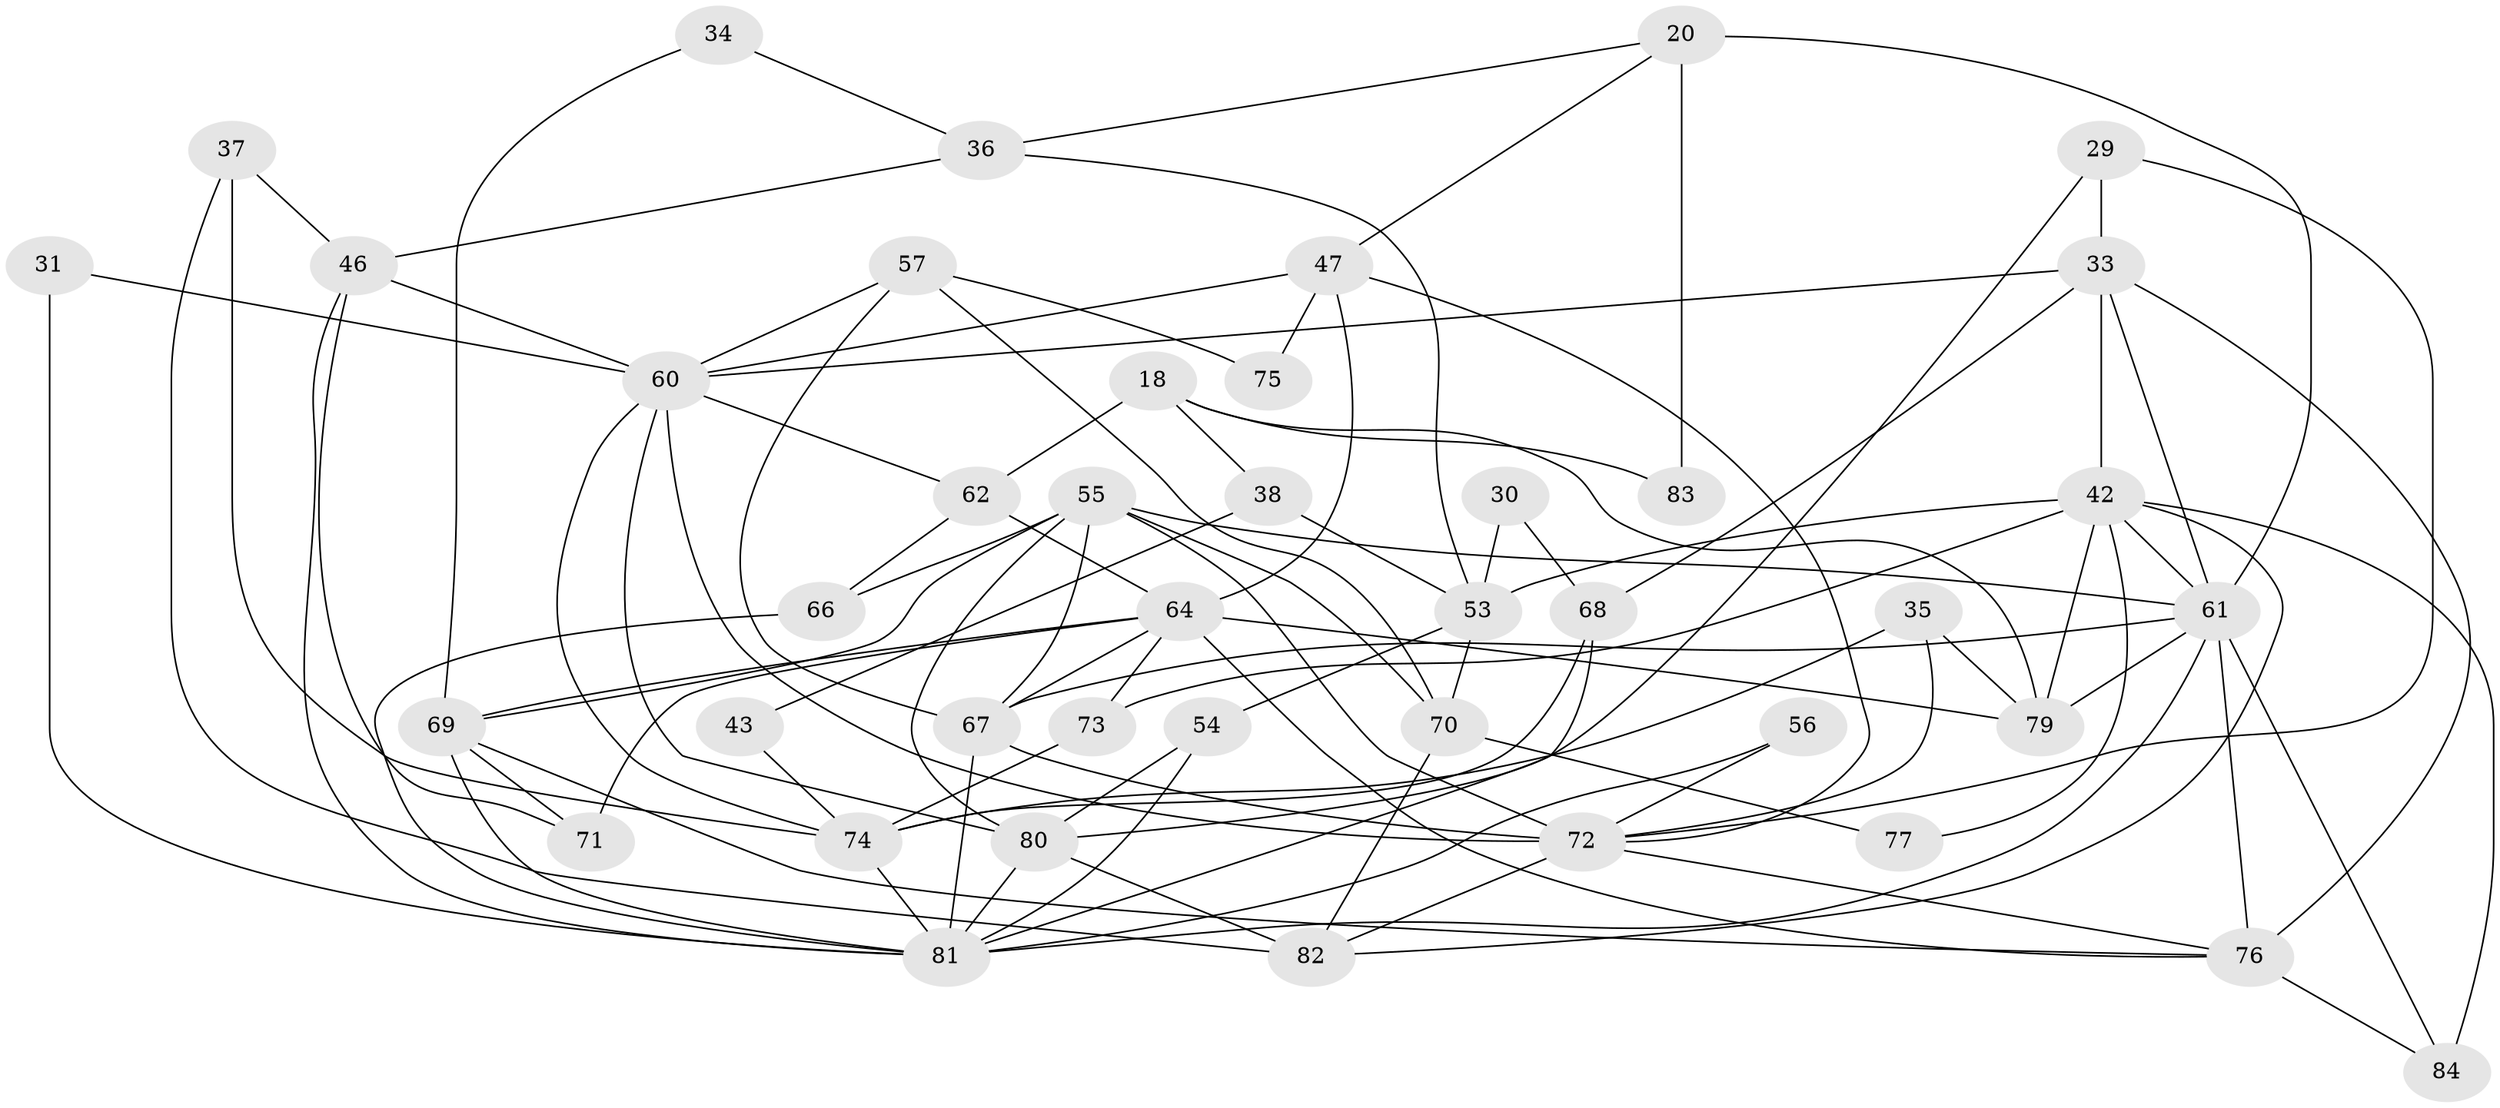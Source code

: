 // original degree distribution, {5: 0.15476190476190477, 3: 0.2857142857142857, 4: 0.27380952380952384, 6: 0.09523809523809523, 2: 0.13095238095238096, 7: 0.047619047619047616, 9: 0.011904761904761904}
// Generated by graph-tools (version 1.1) at 2025/49/03/09/25 04:49:52]
// undirected, 42 vertices, 98 edges
graph export_dot {
graph [start="1"]
  node [color=gray90,style=filled];
  18;
  20 [super="+16"];
  29;
  30;
  31;
  33 [super="+27"];
  34;
  35;
  36;
  37;
  38 [super="+11"];
  42 [super="+15+24"];
  43;
  46;
  47 [super="+21"];
  53 [super="+19"];
  54;
  55 [super="+52+10"];
  56;
  57;
  60 [super="+23+17"];
  61 [super="+49+32"];
  62 [super="+39+41"];
  64 [super="+12+59"];
  66;
  67 [super="+50"];
  68;
  69 [super="+40+51"];
  70 [super="+14"];
  71;
  72 [super="+4+63"];
  73 [super="+22"];
  74 [super="+44"];
  75;
  76 [super="+6"];
  77;
  79 [super="+13"];
  80 [super="+78"];
  81 [super="+58+45+65"];
  82 [super="+2"];
  83;
  84 [super="+26"];
  18 -- 79;
  18 -- 83;
  18 -- 62;
  18 -- 38;
  20 -- 36;
  20 -- 47;
  20 -- 83;
  20 -- 61 [weight=2];
  29 -- 33;
  29 -- 80;
  29 -- 72;
  30 -- 53 [weight=2];
  30 -- 68;
  31 -- 60;
  31 -- 81 [weight=2];
  33 -- 68;
  33 -- 76 [weight=2];
  33 -- 42 [weight=2];
  33 -- 60;
  33 -- 61;
  34 -- 36;
  34 -- 69;
  35 -- 72;
  35 -- 74 [weight=2];
  35 -- 79;
  36 -- 46;
  36 -- 53;
  37 -- 46;
  37 -- 82;
  37 -- 74;
  38 -- 53;
  38 -- 43;
  42 -- 53 [weight=2];
  42 -- 77;
  42 -- 79;
  42 -- 84 [weight=2];
  42 -- 61;
  42 -- 82;
  42 -- 73;
  43 -- 74 [weight=2];
  46 -- 71;
  46 -- 60;
  46 -- 81;
  47 -- 64 [weight=2];
  47 -- 72;
  47 -- 75;
  47 -- 60;
  53 -- 54 [weight=2];
  53 -- 70;
  54 -- 81;
  54 -- 80;
  55 -- 70;
  55 -- 80 [weight=2];
  55 -- 66;
  55 -- 67 [weight=3];
  55 -- 69;
  55 -- 72;
  55 -- 61 [weight=2];
  56 -- 72;
  56 -- 81 [weight=2];
  57 -- 70;
  57 -- 75;
  57 -- 67;
  57 -- 60;
  60 -- 72 [weight=2];
  60 -- 74;
  60 -- 80;
  60 -- 62 [weight=2];
  61 -- 76;
  61 -- 67;
  61 -- 84;
  61 -- 79 [weight=2];
  61 -- 81;
  62 -- 64 [weight=3];
  62 -- 66;
  64 -- 73;
  64 -- 76;
  64 -- 67;
  64 -- 71;
  64 -- 79;
  64 -- 69;
  66 -- 81;
  67 -- 72 [weight=2];
  67 -- 81 [weight=2];
  68 -- 81;
  68 -- 74;
  69 -- 81 [weight=3];
  69 -- 76;
  69 -- 71 [weight=2];
  70 -- 77;
  70 -- 82;
  72 -- 82;
  72 -- 76;
  73 -- 74;
  74 -- 81;
  76 -- 84;
  80 -- 82;
  80 -- 81 [weight=2];
}
